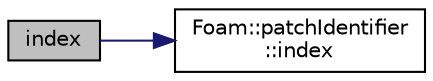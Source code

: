 digraph "index"
{
  bgcolor="transparent";
  edge [fontname="Helvetica",fontsize="10",labelfontname="Helvetica",labelfontsize="10"];
  node [fontname="Helvetica",fontsize="10",shape=record];
  rankdir="LR";
  Node1 [label="index",height=0.2,width=0.4,color="black", fillcolor="grey75", style="filled", fontcolor="black"];
  Node1 -> Node2 [color="midnightblue",fontsize="10",style="solid",fontname="Helvetica"];
  Node2 [label="Foam::patchIdentifier\l::index",height=0.2,width=0.4,color="black",URL="$a01842.html#a7d1e8acadb27bd2b4e61457d47b71b6f",tooltip="Return the index of this patch in the boundaryMesh. "];
}
